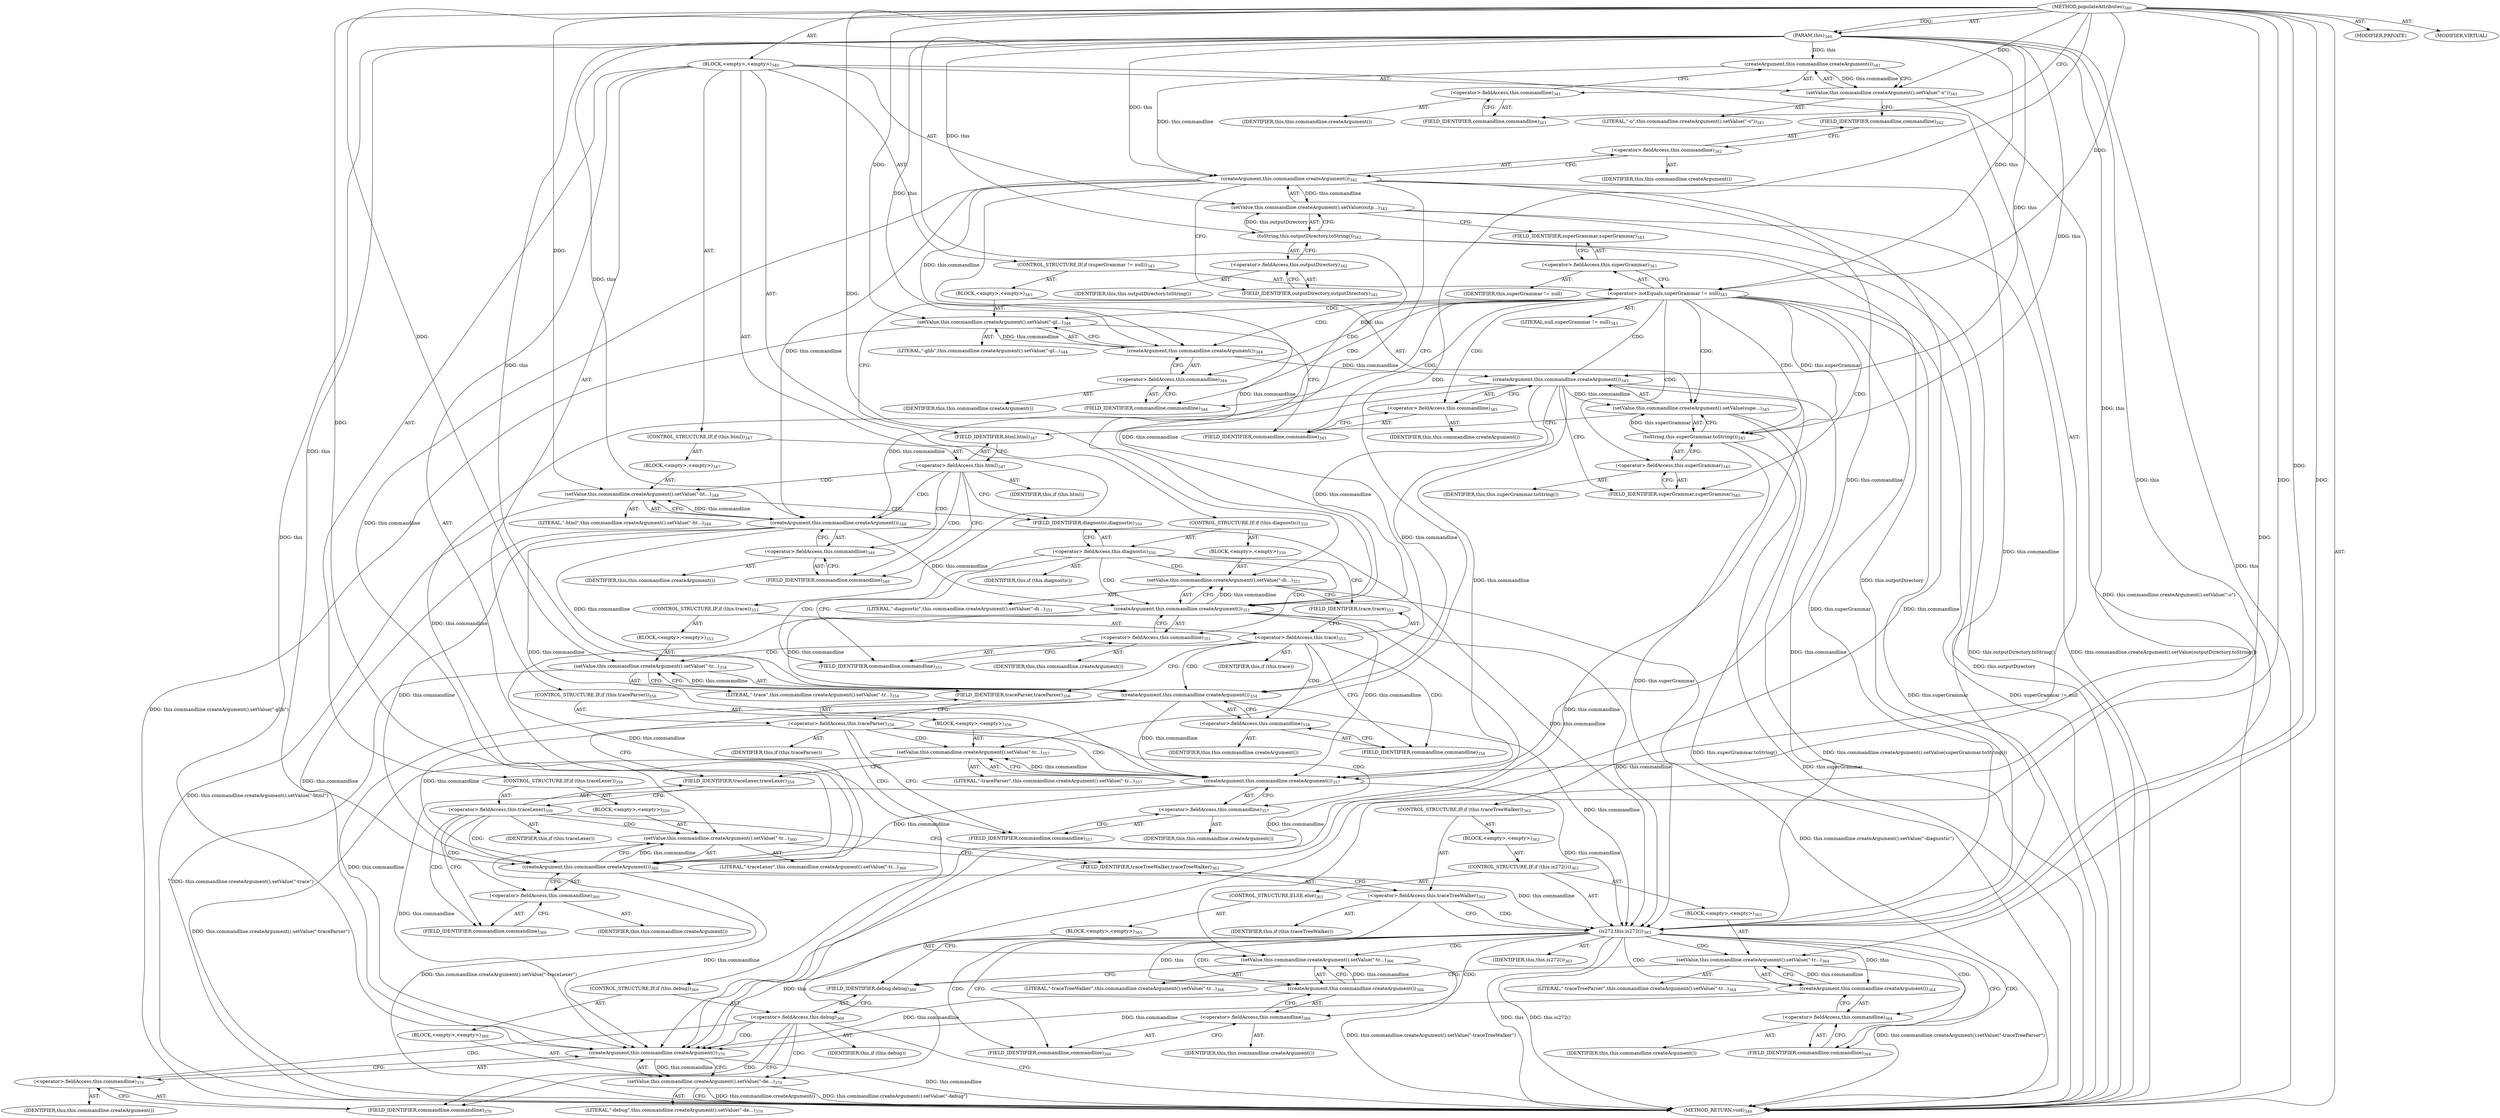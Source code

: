 digraph "populateAttributes" {  
"111669149715" [label = <(METHOD,populateAttributes)<SUB>340</SUB>> ]
"115964117002" [label = <(PARAM,this)<SUB>340</SUB>> ]
"25769803811" [label = <(BLOCK,&lt;empty&gt;,&lt;empty&gt;)<SUB>340</SUB>> ]
"30064771227" [label = <(setValue,this.commandline.createArgument().setValue(&quot;-o&quot;))<SUB>341</SUB>> ]
"30064771228" [label = <(createArgument,this.commandline.createArgument())<SUB>341</SUB>> ]
"30064771229" [label = <(&lt;operator&gt;.fieldAccess,this.commandline)<SUB>341</SUB>> ]
"68719476862" [label = <(IDENTIFIER,this,this.commandline.createArgument())> ]
"55834574889" [label = <(FIELD_IDENTIFIER,commandline,commandline)<SUB>341</SUB>> ]
"90194313245" [label = <(LITERAL,&quot;-o&quot;,this.commandline.createArgument().setValue(&quot;-o&quot;))<SUB>341</SUB>> ]
"30064771230" [label = <(setValue,this.commandline.createArgument().setValue(outp...)<SUB>342</SUB>> ]
"30064771231" [label = <(createArgument,this.commandline.createArgument())<SUB>342</SUB>> ]
"30064771232" [label = <(&lt;operator&gt;.fieldAccess,this.commandline)<SUB>342</SUB>> ]
"68719476863" [label = <(IDENTIFIER,this,this.commandline.createArgument())> ]
"55834574890" [label = <(FIELD_IDENTIFIER,commandline,commandline)<SUB>342</SUB>> ]
"30064771233" [label = <(toString,this.outputDirectory.toString())<SUB>342</SUB>> ]
"30064771234" [label = <(&lt;operator&gt;.fieldAccess,this.outputDirectory)<SUB>342</SUB>> ]
"68719476864" [label = <(IDENTIFIER,this,this.outputDirectory.toString())> ]
"55834574891" [label = <(FIELD_IDENTIFIER,outputDirectory,outputDirectory)<SUB>342</SUB>> ]
"47244640270" [label = <(CONTROL_STRUCTURE,IF,if (superGrammar != null))<SUB>343</SUB>> ]
"30064771235" [label = <(&lt;operator&gt;.notEquals,superGrammar != null)<SUB>343</SUB>> ]
"30064771236" [label = <(&lt;operator&gt;.fieldAccess,this.superGrammar)<SUB>343</SUB>> ]
"68719476865" [label = <(IDENTIFIER,this,superGrammar != null)> ]
"55834574892" [label = <(FIELD_IDENTIFIER,superGrammar,superGrammar)<SUB>343</SUB>> ]
"90194313246" [label = <(LITERAL,null,superGrammar != null)<SUB>343</SUB>> ]
"25769803812" [label = <(BLOCK,&lt;empty&gt;,&lt;empty&gt;)<SUB>343</SUB>> ]
"30064771237" [label = <(setValue,this.commandline.createArgument().setValue(&quot;-gl...)<SUB>344</SUB>> ]
"30064771238" [label = <(createArgument,this.commandline.createArgument())<SUB>344</SUB>> ]
"30064771239" [label = <(&lt;operator&gt;.fieldAccess,this.commandline)<SUB>344</SUB>> ]
"68719476866" [label = <(IDENTIFIER,this,this.commandline.createArgument())> ]
"55834574893" [label = <(FIELD_IDENTIFIER,commandline,commandline)<SUB>344</SUB>> ]
"90194313247" [label = <(LITERAL,&quot;-glib&quot;,this.commandline.createArgument().setValue(&quot;-gl...)<SUB>344</SUB>> ]
"30064771240" [label = <(setValue,this.commandline.createArgument().setValue(supe...)<SUB>345</SUB>> ]
"30064771241" [label = <(createArgument,this.commandline.createArgument())<SUB>345</SUB>> ]
"30064771242" [label = <(&lt;operator&gt;.fieldAccess,this.commandline)<SUB>345</SUB>> ]
"68719476867" [label = <(IDENTIFIER,this,this.commandline.createArgument())> ]
"55834574894" [label = <(FIELD_IDENTIFIER,commandline,commandline)<SUB>345</SUB>> ]
"30064771243" [label = <(toString,this.superGrammar.toString())<SUB>345</SUB>> ]
"30064771244" [label = <(&lt;operator&gt;.fieldAccess,this.superGrammar)<SUB>345</SUB>> ]
"68719476868" [label = <(IDENTIFIER,this,this.superGrammar.toString())> ]
"55834574895" [label = <(FIELD_IDENTIFIER,superGrammar,superGrammar)<SUB>345</SUB>> ]
"47244640271" [label = <(CONTROL_STRUCTURE,IF,if (this.html))<SUB>347</SUB>> ]
"30064771245" [label = <(&lt;operator&gt;.fieldAccess,this.html)<SUB>347</SUB>> ]
"68719476869" [label = <(IDENTIFIER,this,if (this.html))> ]
"55834574896" [label = <(FIELD_IDENTIFIER,html,html)<SUB>347</SUB>> ]
"25769803813" [label = <(BLOCK,&lt;empty&gt;,&lt;empty&gt;)<SUB>347</SUB>> ]
"30064771246" [label = <(setValue,this.commandline.createArgument().setValue(&quot;-ht...)<SUB>348</SUB>> ]
"30064771247" [label = <(createArgument,this.commandline.createArgument())<SUB>348</SUB>> ]
"30064771248" [label = <(&lt;operator&gt;.fieldAccess,this.commandline)<SUB>348</SUB>> ]
"68719476870" [label = <(IDENTIFIER,this,this.commandline.createArgument())> ]
"55834574897" [label = <(FIELD_IDENTIFIER,commandline,commandline)<SUB>348</SUB>> ]
"90194313248" [label = <(LITERAL,&quot;-html&quot;,this.commandline.createArgument().setValue(&quot;-ht...)<SUB>348</SUB>> ]
"47244640272" [label = <(CONTROL_STRUCTURE,IF,if (this.diagnostic))<SUB>350</SUB>> ]
"30064771249" [label = <(&lt;operator&gt;.fieldAccess,this.diagnostic)<SUB>350</SUB>> ]
"68719476871" [label = <(IDENTIFIER,this,if (this.diagnostic))> ]
"55834574898" [label = <(FIELD_IDENTIFIER,diagnostic,diagnostic)<SUB>350</SUB>> ]
"25769803814" [label = <(BLOCK,&lt;empty&gt;,&lt;empty&gt;)<SUB>350</SUB>> ]
"30064771250" [label = <(setValue,this.commandline.createArgument().setValue(&quot;-di...)<SUB>351</SUB>> ]
"30064771251" [label = <(createArgument,this.commandline.createArgument())<SUB>351</SUB>> ]
"30064771252" [label = <(&lt;operator&gt;.fieldAccess,this.commandline)<SUB>351</SUB>> ]
"68719476872" [label = <(IDENTIFIER,this,this.commandline.createArgument())> ]
"55834574899" [label = <(FIELD_IDENTIFIER,commandline,commandline)<SUB>351</SUB>> ]
"90194313249" [label = <(LITERAL,&quot;-diagnostic&quot;,this.commandline.createArgument().setValue(&quot;-di...)<SUB>351</SUB>> ]
"47244640273" [label = <(CONTROL_STRUCTURE,IF,if (this.trace))<SUB>353</SUB>> ]
"30064771253" [label = <(&lt;operator&gt;.fieldAccess,this.trace)<SUB>353</SUB>> ]
"68719476873" [label = <(IDENTIFIER,this,if (this.trace))> ]
"55834574900" [label = <(FIELD_IDENTIFIER,trace,trace)<SUB>353</SUB>> ]
"25769803815" [label = <(BLOCK,&lt;empty&gt;,&lt;empty&gt;)<SUB>353</SUB>> ]
"30064771254" [label = <(setValue,this.commandline.createArgument().setValue(&quot;-tr...)<SUB>354</SUB>> ]
"30064771255" [label = <(createArgument,this.commandline.createArgument())<SUB>354</SUB>> ]
"30064771256" [label = <(&lt;operator&gt;.fieldAccess,this.commandline)<SUB>354</SUB>> ]
"68719476874" [label = <(IDENTIFIER,this,this.commandline.createArgument())> ]
"55834574901" [label = <(FIELD_IDENTIFIER,commandline,commandline)<SUB>354</SUB>> ]
"90194313250" [label = <(LITERAL,&quot;-trace&quot;,this.commandline.createArgument().setValue(&quot;-tr...)<SUB>354</SUB>> ]
"47244640274" [label = <(CONTROL_STRUCTURE,IF,if (this.traceParser))<SUB>356</SUB>> ]
"30064771257" [label = <(&lt;operator&gt;.fieldAccess,this.traceParser)<SUB>356</SUB>> ]
"68719476875" [label = <(IDENTIFIER,this,if (this.traceParser))> ]
"55834574902" [label = <(FIELD_IDENTIFIER,traceParser,traceParser)<SUB>356</SUB>> ]
"25769803816" [label = <(BLOCK,&lt;empty&gt;,&lt;empty&gt;)<SUB>356</SUB>> ]
"30064771258" [label = <(setValue,this.commandline.createArgument().setValue(&quot;-tr...)<SUB>357</SUB>> ]
"30064771259" [label = <(createArgument,this.commandline.createArgument())<SUB>357</SUB>> ]
"30064771260" [label = <(&lt;operator&gt;.fieldAccess,this.commandline)<SUB>357</SUB>> ]
"68719476876" [label = <(IDENTIFIER,this,this.commandline.createArgument())> ]
"55834574903" [label = <(FIELD_IDENTIFIER,commandline,commandline)<SUB>357</SUB>> ]
"90194313251" [label = <(LITERAL,&quot;-traceParser&quot;,this.commandline.createArgument().setValue(&quot;-tr...)<SUB>357</SUB>> ]
"47244640275" [label = <(CONTROL_STRUCTURE,IF,if (this.traceLexer))<SUB>359</SUB>> ]
"30064771261" [label = <(&lt;operator&gt;.fieldAccess,this.traceLexer)<SUB>359</SUB>> ]
"68719476877" [label = <(IDENTIFIER,this,if (this.traceLexer))> ]
"55834574904" [label = <(FIELD_IDENTIFIER,traceLexer,traceLexer)<SUB>359</SUB>> ]
"25769803817" [label = <(BLOCK,&lt;empty&gt;,&lt;empty&gt;)<SUB>359</SUB>> ]
"30064771262" [label = <(setValue,this.commandline.createArgument().setValue(&quot;-tr...)<SUB>360</SUB>> ]
"30064771263" [label = <(createArgument,this.commandline.createArgument())<SUB>360</SUB>> ]
"30064771264" [label = <(&lt;operator&gt;.fieldAccess,this.commandline)<SUB>360</SUB>> ]
"68719476878" [label = <(IDENTIFIER,this,this.commandline.createArgument())> ]
"55834574905" [label = <(FIELD_IDENTIFIER,commandline,commandline)<SUB>360</SUB>> ]
"90194313252" [label = <(LITERAL,&quot;-traceLexer&quot;,this.commandline.createArgument().setValue(&quot;-tr...)<SUB>360</SUB>> ]
"47244640276" [label = <(CONTROL_STRUCTURE,IF,if (this.traceTreeWalker))<SUB>362</SUB>> ]
"30064771265" [label = <(&lt;operator&gt;.fieldAccess,this.traceTreeWalker)<SUB>362</SUB>> ]
"68719476879" [label = <(IDENTIFIER,this,if (this.traceTreeWalker))> ]
"55834574906" [label = <(FIELD_IDENTIFIER,traceTreeWalker,traceTreeWalker)<SUB>362</SUB>> ]
"25769803818" [label = <(BLOCK,&lt;empty&gt;,&lt;empty&gt;)<SUB>362</SUB>> ]
"47244640277" [label = <(CONTROL_STRUCTURE,IF,if (this.is272()))<SUB>363</SUB>> ]
"30064771266" [label = <(is272,this.is272())<SUB>363</SUB>> ]
"68719476761" [label = <(IDENTIFIER,this,this.is272())<SUB>363</SUB>> ]
"25769803819" [label = <(BLOCK,&lt;empty&gt;,&lt;empty&gt;)<SUB>363</SUB>> ]
"30064771267" [label = <(setValue,this.commandline.createArgument().setValue(&quot;-tr...)<SUB>364</SUB>> ]
"30064771268" [label = <(createArgument,this.commandline.createArgument())<SUB>364</SUB>> ]
"30064771269" [label = <(&lt;operator&gt;.fieldAccess,this.commandline)<SUB>364</SUB>> ]
"68719476880" [label = <(IDENTIFIER,this,this.commandline.createArgument())> ]
"55834574907" [label = <(FIELD_IDENTIFIER,commandline,commandline)<SUB>364</SUB>> ]
"90194313253" [label = <(LITERAL,&quot;-traceTreeParser&quot;,this.commandline.createArgument().setValue(&quot;-tr...)<SUB>364</SUB>> ]
"47244640278" [label = <(CONTROL_STRUCTURE,ELSE,else)<SUB>365</SUB>> ]
"25769803820" [label = <(BLOCK,&lt;empty&gt;,&lt;empty&gt;)<SUB>365</SUB>> ]
"30064771270" [label = <(setValue,this.commandline.createArgument().setValue(&quot;-tr...)<SUB>366</SUB>> ]
"30064771271" [label = <(createArgument,this.commandline.createArgument())<SUB>366</SUB>> ]
"30064771272" [label = <(&lt;operator&gt;.fieldAccess,this.commandline)<SUB>366</SUB>> ]
"68719476881" [label = <(IDENTIFIER,this,this.commandline.createArgument())> ]
"55834574908" [label = <(FIELD_IDENTIFIER,commandline,commandline)<SUB>366</SUB>> ]
"90194313254" [label = <(LITERAL,&quot;-traceTreeWalker&quot;,this.commandline.createArgument().setValue(&quot;-tr...)<SUB>366</SUB>> ]
"47244640279" [label = <(CONTROL_STRUCTURE,IF,if (this.debug))<SUB>369</SUB>> ]
"30064771273" [label = <(&lt;operator&gt;.fieldAccess,this.debug)<SUB>369</SUB>> ]
"68719476882" [label = <(IDENTIFIER,this,if (this.debug))> ]
"55834574909" [label = <(FIELD_IDENTIFIER,debug,debug)<SUB>369</SUB>> ]
"25769803821" [label = <(BLOCK,&lt;empty&gt;,&lt;empty&gt;)<SUB>369</SUB>> ]
"30064771274" [label = <(setValue,this.commandline.createArgument().setValue(&quot;-de...)<SUB>370</SUB>> ]
"30064771275" [label = <(createArgument,this.commandline.createArgument())<SUB>370</SUB>> ]
"30064771276" [label = <(&lt;operator&gt;.fieldAccess,this.commandline)<SUB>370</SUB>> ]
"68719476883" [label = <(IDENTIFIER,this,this.commandline.createArgument())> ]
"55834574910" [label = <(FIELD_IDENTIFIER,commandline,commandline)<SUB>370</SUB>> ]
"90194313255" [label = <(LITERAL,&quot;-debug&quot;,this.commandline.createArgument().setValue(&quot;-de...)<SUB>370</SUB>> ]
"133143986228" [label = <(MODIFIER,PRIVATE)> ]
"133143986229" [label = <(MODIFIER,VIRTUAL)> ]
"128849018899" [label = <(METHOD_RETURN,void)<SUB>340</SUB>> ]
  "111669149715" -> "115964117002"  [ label = "AST: "] 
  "111669149715" -> "25769803811"  [ label = "AST: "] 
  "111669149715" -> "133143986228"  [ label = "AST: "] 
  "111669149715" -> "133143986229"  [ label = "AST: "] 
  "111669149715" -> "128849018899"  [ label = "AST: "] 
  "25769803811" -> "30064771227"  [ label = "AST: "] 
  "25769803811" -> "30064771230"  [ label = "AST: "] 
  "25769803811" -> "47244640270"  [ label = "AST: "] 
  "25769803811" -> "47244640271"  [ label = "AST: "] 
  "25769803811" -> "47244640272"  [ label = "AST: "] 
  "25769803811" -> "47244640273"  [ label = "AST: "] 
  "25769803811" -> "47244640274"  [ label = "AST: "] 
  "25769803811" -> "47244640275"  [ label = "AST: "] 
  "25769803811" -> "47244640276"  [ label = "AST: "] 
  "25769803811" -> "47244640279"  [ label = "AST: "] 
  "30064771227" -> "30064771228"  [ label = "AST: "] 
  "30064771227" -> "90194313245"  [ label = "AST: "] 
  "30064771228" -> "30064771229"  [ label = "AST: "] 
  "30064771229" -> "68719476862"  [ label = "AST: "] 
  "30064771229" -> "55834574889"  [ label = "AST: "] 
  "30064771230" -> "30064771231"  [ label = "AST: "] 
  "30064771230" -> "30064771233"  [ label = "AST: "] 
  "30064771231" -> "30064771232"  [ label = "AST: "] 
  "30064771232" -> "68719476863"  [ label = "AST: "] 
  "30064771232" -> "55834574890"  [ label = "AST: "] 
  "30064771233" -> "30064771234"  [ label = "AST: "] 
  "30064771234" -> "68719476864"  [ label = "AST: "] 
  "30064771234" -> "55834574891"  [ label = "AST: "] 
  "47244640270" -> "30064771235"  [ label = "AST: "] 
  "47244640270" -> "25769803812"  [ label = "AST: "] 
  "30064771235" -> "30064771236"  [ label = "AST: "] 
  "30064771235" -> "90194313246"  [ label = "AST: "] 
  "30064771236" -> "68719476865"  [ label = "AST: "] 
  "30064771236" -> "55834574892"  [ label = "AST: "] 
  "25769803812" -> "30064771237"  [ label = "AST: "] 
  "25769803812" -> "30064771240"  [ label = "AST: "] 
  "30064771237" -> "30064771238"  [ label = "AST: "] 
  "30064771237" -> "90194313247"  [ label = "AST: "] 
  "30064771238" -> "30064771239"  [ label = "AST: "] 
  "30064771239" -> "68719476866"  [ label = "AST: "] 
  "30064771239" -> "55834574893"  [ label = "AST: "] 
  "30064771240" -> "30064771241"  [ label = "AST: "] 
  "30064771240" -> "30064771243"  [ label = "AST: "] 
  "30064771241" -> "30064771242"  [ label = "AST: "] 
  "30064771242" -> "68719476867"  [ label = "AST: "] 
  "30064771242" -> "55834574894"  [ label = "AST: "] 
  "30064771243" -> "30064771244"  [ label = "AST: "] 
  "30064771244" -> "68719476868"  [ label = "AST: "] 
  "30064771244" -> "55834574895"  [ label = "AST: "] 
  "47244640271" -> "30064771245"  [ label = "AST: "] 
  "47244640271" -> "25769803813"  [ label = "AST: "] 
  "30064771245" -> "68719476869"  [ label = "AST: "] 
  "30064771245" -> "55834574896"  [ label = "AST: "] 
  "25769803813" -> "30064771246"  [ label = "AST: "] 
  "30064771246" -> "30064771247"  [ label = "AST: "] 
  "30064771246" -> "90194313248"  [ label = "AST: "] 
  "30064771247" -> "30064771248"  [ label = "AST: "] 
  "30064771248" -> "68719476870"  [ label = "AST: "] 
  "30064771248" -> "55834574897"  [ label = "AST: "] 
  "47244640272" -> "30064771249"  [ label = "AST: "] 
  "47244640272" -> "25769803814"  [ label = "AST: "] 
  "30064771249" -> "68719476871"  [ label = "AST: "] 
  "30064771249" -> "55834574898"  [ label = "AST: "] 
  "25769803814" -> "30064771250"  [ label = "AST: "] 
  "30064771250" -> "30064771251"  [ label = "AST: "] 
  "30064771250" -> "90194313249"  [ label = "AST: "] 
  "30064771251" -> "30064771252"  [ label = "AST: "] 
  "30064771252" -> "68719476872"  [ label = "AST: "] 
  "30064771252" -> "55834574899"  [ label = "AST: "] 
  "47244640273" -> "30064771253"  [ label = "AST: "] 
  "47244640273" -> "25769803815"  [ label = "AST: "] 
  "30064771253" -> "68719476873"  [ label = "AST: "] 
  "30064771253" -> "55834574900"  [ label = "AST: "] 
  "25769803815" -> "30064771254"  [ label = "AST: "] 
  "30064771254" -> "30064771255"  [ label = "AST: "] 
  "30064771254" -> "90194313250"  [ label = "AST: "] 
  "30064771255" -> "30064771256"  [ label = "AST: "] 
  "30064771256" -> "68719476874"  [ label = "AST: "] 
  "30064771256" -> "55834574901"  [ label = "AST: "] 
  "47244640274" -> "30064771257"  [ label = "AST: "] 
  "47244640274" -> "25769803816"  [ label = "AST: "] 
  "30064771257" -> "68719476875"  [ label = "AST: "] 
  "30064771257" -> "55834574902"  [ label = "AST: "] 
  "25769803816" -> "30064771258"  [ label = "AST: "] 
  "30064771258" -> "30064771259"  [ label = "AST: "] 
  "30064771258" -> "90194313251"  [ label = "AST: "] 
  "30064771259" -> "30064771260"  [ label = "AST: "] 
  "30064771260" -> "68719476876"  [ label = "AST: "] 
  "30064771260" -> "55834574903"  [ label = "AST: "] 
  "47244640275" -> "30064771261"  [ label = "AST: "] 
  "47244640275" -> "25769803817"  [ label = "AST: "] 
  "30064771261" -> "68719476877"  [ label = "AST: "] 
  "30064771261" -> "55834574904"  [ label = "AST: "] 
  "25769803817" -> "30064771262"  [ label = "AST: "] 
  "30064771262" -> "30064771263"  [ label = "AST: "] 
  "30064771262" -> "90194313252"  [ label = "AST: "] 
  "30064771263" -> "30064771264"  [ label = "AST: "] 
  "30064771264" -> "68719476878"  [ label = "AST: "] 
  "30064771264" -> "55834574905"  [ label = "AST: "] 
  "47244640276" -> "30064771265"  [ label = "AST: "] 
  "47244640276" -> "25769803818"  [ label = "AST: "] 
  "30064771265" -> "68719476879"  [ label = "AST: "] 
  "30064771265" -> "55834574906"  [ label = "AST: "] 
  "25769803818" -> "47244640277"  [ label = "AST: "] 
  "47244640277" -> "30064771266"  [ label = "AST: "] 
  "47244640277" -> "25769803819"  [ label = "AST: "] 
  "47244640277" -> "47244640278"  [ label = "AST: "] 
  "30064771266" -> "68719476761"  [ label = "AST: "] 
  "25769803819" -> "30064771267"  [ label = "AST: "] 
  "30064771267" -> "30064771268"  [ label = "AST: "] 
  "30064771267" -> "90194313253"  [ label = "AST: "] 
  "30064771268" -> "30064771269"  [ label = "AST: "] 
  "30064771269" -> "68719476880"  [ label = "AST: "] 
  "30064771269" -> "55834574907"  [ label = "AST: "] 
  "47244640278" -> "25769803820"  [ label = "AST: "] 
  "25769803820" -> "30064771270"  [ label = "AST: "] 
  "30064771270" -> "30064771271"  [ label = "AST: "] 
  "30064771270" -> "90194313254"  [ label = "AST: "] 
  "30064771271" -> "30064771272"  [ label = "AST: "] 
  "30064771272" -> "68719476881"  [ label = "AST: "] 
  "30064771272" -> "55834574908"  [ label = "AST: "] 
  "47244640279" -> "30064771273"  [ label = "AST: "] 
  "47244640279" -> "25769803821"  [ label = "AST: "] 
  "30064771273" -> "68719476882"  [ label = "AST: "] 
  "30064771273" -> "55834574909"  [ label = "AST: "] 
  "25769803821" -> "30064771274"  [ label = "AST: "] 
  "30064771274" -> "30064771275"  [ label = "AST: "] 
  "30064771274" -> "90194313255"  [ label = "AST: "] 
  "30064771275" -> "30064771276"  [ label = "AST: "] 
  "30064771276" -> "68719476883"  [ label = "AST: "] 
  "30064771276" -> "55834574910"  [ label = "AST: "] 
  "30064771227" -> "55834574890"  [ label = "CFG: "] 
  "30064771230" -> "55834574892"  [ label = "CFG: "] 
  "30064771228" -> "30064771227"  [ label = "CFG: "] 
  "30064771231" -> "55834574891"  [ label = "CFG: "] 
  "30064771233" -> "30064771230"  [ label = "CFG: "] 
  "30064771235" -> "55834574893"  [ label = "CFG: "] 
  "30064771235" -> "55834574896"  [ label = "CFG: "] 
  "30064771245" -> "55834574897"  [ label = "CFG: "] 
  "30064771245" -> "55834574898"  [ label = "CFG: "] 
  "30064771249" -> "55834574899"  [ label = "CFG: "] 
  "30064771249" -> "55834574900"  [ label = "CFG: "] 
  "30064771253" -> "55834574901"  [ label = "CFG: "] 
  "30064771253" -> "55834574902"  [ label = "CFG: "] 
  "30064771257" -> "55834574903"  [ label = "CFG: "] 
  "30064771257" -> "55834574904"  [ label = "CFG: "] 
  "30064771261" -> "55834574905"  [ label = "CFG: "] 
  "30064771261" -> "55834574906"  [ label = "CFG: "] 
  "30064771265" -> "30064771266"  [ label = "CFG: "] 
  "30064771265" -> "55834574909"  [ label = "CFG: "] 
  "30064771273" -> "128849018899"  [ label = "CFG: "] 
  "30064771273" -> "55834574910"  [ label = "CFG: "] 
  "30064771229" -> "30064771228"  [ label = "CFG: "] 
  "30064771232" -> "30064771231"  [ label = "CFG: "] 
  "30064771234" -> "30064771233"  [ label = "CFG: "] 
  "30064771236" -> "30064771235"  [ label = "CFG: "] 
  "30064771237" -> "55834574894"  [ label = "CFG: "] 
  "30064771240" -> "55834574896"  [ label = "CFG: "] 
  "55834574896" -> "30064771245"  [ label = "CFG: "] 
  "30064771246" -> "55834574898"  [ label = "CFG: "] 
  "55834574898" -> "30064771249"  [ label = "CFG: "] 
  "30064771250" -> "55834574900"  [ label = "CFG: "] 
  "55834574900" -> "30064771253"  [ label = "CFG: "] 
  "30064771254" -> "55834574902"  [ label = "CFG: "] 
  "55834574902" -> "30064771257"  [ label = "CFG: "] 
  "30064771258" -> "55834574904"  [ label = "CFG: "] 
  "55834574904" -> "30064771261"  [ label = "CFG: "] 
  "30064771262" -> "55834574906"  [ label = "CFG: "] 
  "55834574906" -> "30064771265"  [ label = "CFG: "] 
  "55834574909" -> "30064771273"  [ label = "CFG: "] 
  "30064771274" -> "128849018899"  [ label = "CFG: "] 
  "55834574889" -> "30064771229"  [ label = "CFG: "] 
  "55834574890" -> "30064771232"  [ label = "CFG: "] 
  "55834574891" -> "30064771234"  [ label = "CFG: "] 
  "55834574892" -> "30064771236"  [ label = "CFG: "] 
  "30064771238" -> "30064771237"  [ label = "CFG: "] 
  "30064771241" -> "55834574895"  [ label = "CFG: "] 
  "30064771243" -> "30064771240"  [ label = "CFG: "] 
  "30064771247" -> "30064771246"  [ label = "CFG: "] 
  "30064771251" -> "30064771250"  [ label = "CFG: "] 
  "30064771255" -> "30064771254"  [ label = "CFG: "] 
  "30064771259" -> "30064771258"  [ label = "CFG: "] 
  "30064771263" -> "30064771262"  [ label = "CFG: "] 
  "30064771266" -> "55834574907"  [ label = "CFG: "] 
  "30064771266" -> "55834574908"  [ label = "CFG: "] 
  "30064771275" -> "30064771274"  [ label = "CFG: "] 
  "30064771239" -> "30064771238"  [ label = "CFG: "] 
  "30064771242" -> "30064771241"  [ label = "CFG: "] 
  "30064771244" -> "30064771243"  [ label = "CFG: "] 
  "30064771248" -> "30064771247"  [ label = "CFG: "] 
  "30064771252" -> "30064771251"  [ label = "CFG: "] 
  "30064771256" -> "30064771255"  [ label = "CFG: "] 
  "30064771260" -> "30064771259"  [ label = "CFG: "] 
  "30064771264" -> "30064771263"  [ label = "CFG: "] 
  "30064771267" -> "55834574909"  [ label = "CFG: "] 
  "30064771276" -> "30064771275"  [ label = "CFG: "] 
  "55834574893" -> "30064771239"  [ label = "CFG: "] 
  "55834574894" -> "30064771242"  [ label = "CFG: "] 
  "55834574895" -> "30064771244"  [ label = "CFG: "] 
  "55834574897" -> "30064771248"  [ label = "CFG: "] 
  "55834574899" -> "30064771252"  [ label = "CFG: "] 
  "55834574901" -> "30064771256"  [ label = "CFG: "] 
  "55834574903" -> "30064771260"  [ label = "CFG: "] 
  "55834574905" -> "30064771264"  [ label = "CFG: "] 
  "30064771268" -> "30064771267"  [ label = "CFG: "] 
  "30064771270" -> "55834574909"  [ label = "CFG: "] 
  "55834574910" -> "30064771276"  [ label = "CFG: "] 
  "30064771269" -> "30064771268"  [ label = "CFG: "] 
  "30064771271" -> "30064771270"  [ label = "CFG: "] 
  "55834574907" -> "30064771269"  [ label = "CFG: "] 
  "30064771272" -> "30064771271"  [ label = "CFG: "] 
  "55834574908" -> "30064771272"  [ label = "CFG: "] 
  "111669149715" -> "55834574889"  [ label = "CFG: "] 
  "115964117002" -> "128849018899"  [ label = "DDG: this"] 
  "30064771227" -> "128849018899"  [ label = "DDG: this.commandline.createArgument().setValue(&quot;-o&quot;)"] 
  "30064771233" -> "128849018899"  [ label = "DDG: this.outputDirectory"] 
  "30064771230" -> "128849018899"  [ label = "DDG: this.outputDirectory.toString()"] 
  "30064771230" -> "128849018899"  [ label = "DDG: this.commandline.createArgument().setValue(outputDirectory.toString())"] 
  "30064771235" -> "128849018899"  [ label = "DDG: this.superGrammar"] 
  "30064771235" -> "128849018899"  [ label = "DDG: superGrammar != null"] 
  "30064771237" -> "128849018899"  [ label = "DDG: this.commandline.createArgument().setValue(&quot;-glib&quot;)"] 
  "30064771243" -> "128849018899"  [ label = "DDG: this.superGrammar"] 
  "30064771240" -> "128849018899"  [ label = "DDG: this.superGrammar.toString()"] 
  "30064771240" -> "128849018899"  [ label = "DDG: this.commandline.createArgument().setValue(superGrammar.toString())"] 
  "30064771246" -> "128849018899"  [ label = "DDG: this.commandline.createArgument().setValue(&quot;-html&quot;)"] 
  "30064771250" -> "128849018899"  [ label = "DDG: this.commandline.createArgument().setValue(&quot;-diagnostic&quot;)"] 
  "30064771254" -> "128849018899"  [ label = "DDG: this.commandline.createArgument().setValue(&quot;-trace&quot;)"] 
  "30064771258" -> "128849018899"  [ label = "DDG: this.commandline.createArgument().setValue(&quot;-traceParser&quot;)"] 
  "30064771262" -> "128849018899"  [ label = "DDG: this.commandline.createArgument().setValue(&quot;-traceLexer&quot;)"] 
  "30064771266" -> "128849018899"  [ label = "DDG: this"] 
  "30064771266" -> "128849018899"  [ label = "DDG: this.is272()"] 
  "30064771270" -> "128849018899"  [ label = "DDG: this.commandline.createArgument().setValue(&quot;-traceTreeWalker&quot;)"] 
  "30064771267" -> "128849018899"  [ label = "DDG: this.commandline.createArgument().setValue(&quot;-traceTreeParser&quot;)"] 
  "30064771275" -> "128849018899"  [ label = "DDG: this.commandline"] 
  "30064771274" -> "128849018899"  [ label = "DDG: this.commandline.createArgument()"] 
  "30064771274" -> "128849018899"  [ label = "DDG: this.commandline.createArgument().setValue(&quot;-debug&quot;)"] 
  "111669149715" -> "115964117002"  [ label = "DDG: "] 
  "30064771228" -> "30064771227"  [ label = "DDG: this.commandline"] 
  "111669149715" -> "30064771227"  [ label = "DDG: "] 
  "30064771231" -> "30064771230"  [ label = "DDG: this.commandline"] 
  "30064771233" -> "30064771230"  [ label = "DDG: this.outputDirectory"] 
  "115964117002" -> "30064771228"  [ label = "DDG: this"] 
  "115964117002" -> "30064771231"  [ label = "DDG: this"] 
  "30064771228" -> "30064771231"  [ label = "DDG: this.commandline"] 
  "115964117002" -> "30064771233"  [ label = "DDG: this"] 
  "115964117002" -> "30064771235"  [ label = "DDG: this"] 
  "111669149715" -> "30064771235"  [ label = "DDG: "] 
  "30064771238" -> "30064771237"  [ label = "DDG: this.commandline"] 
  "111669149715" -> "30064771237"  [ label = "DDG: "] 
  "30064771241" -> "30064771240"  [ label = "DDG: this.commandline"] 
  "30064771243" -> "30064771240"  [ label = "DDG: this.superGrammar"] 
  "30064771247" -> "30064771246"  [ label = "DDG: this.commandline"] 
  "111669149715" -> "30064771246"  [ label = "DDG: "] 
  "30064771251" -> "30064771250"  [ label = "DDG: this.commandline"] 
  "111669149715" -> "30064771250"  [ label = "DDG: "] 
  "30064771255" -> "30064771254"  [ label = "DDG: this.commandline"] 
  "111669149715" -> "30064771254"  [ label = "DDG: "] 
  "30064771259" -> "30064771258"  [ label = "DDG: this.commandline"] 
  "111669149715" -> "30064771258"  [ label = "DDG: "] 
  "30064771263" -> "30064771262"  [ label = "DDG: this.commandline"] 
  "111669149715" -> "30064771262"  [ label = "DDG: "] 
  "30064771275" -> "30064771274"  [ label = "DDG: this.commandline"] 
  "111669149715" -> "30064771274"  [ label = "DDG: "] 
  "115964117002" -> "30064771238"  [ label = "DDG: this"] 
  "30064771231" -> "30064771238"  [ label = "DDG: this.commandline"] 
  "115964117002" -> "30064771241"  [ label = "DDG: this"] 
  "30064771238" -> "30064771241"  [ label = "DDG: this.commandline"] 
  "115964117002" -> "30064771243"  [ label = "DDG: this"] 
  "30064771235" -> "30064771243"  [ label = "DDG: this.superGrammar"] 
  "115964117002" -> "30064771247"  [ label = "DDG: this"] 
  "30064771231" -> "30064771247"  [ label = "DDG: this.commandline"] 
  "30064771241" -> "30064771247"  [ label = "DDG: this.commandline"] 
  "115964117002" -> "30064771251"  [ label = "DDG: this"] 
  "30064771231" -> "30064771251"  [ label = "DDG: this.commandline"] 
  "30064771241" -> "30064771251"  [ label = "DDG: this.commandline"] 
  "30064771247" -> "30064771251"  [ label = "DDG: this.commandline"] 
  "115964117002" -> "30064771255"  [ label = "DDG: this"] 
  "30064771231" -> "30064771255"  [ label = "DDG: this.commandline"] 
  "30064771241" -> "30064771255"  [ label = "DDG: this.commandline"] 
  "30064771247" -> "30064771255"  [ label = "DDG: this.commandline"] 
  "30064771251" -> "30064771255"  [ label = "DDG: this.commandline"] 
  "115964117002" -> "30064771259"  [ label = "DDG: this"] 
  "30064771231" -> "30064771259"  [ label = "DDG: this.commandline"] 
  "30064771241" -> "30064771259"  [ label = "DDG: this.commandline"] 
  "30064771247" -> "30064771259"  [ label = "DDG: this.commandline"] 
  "30064771251" -> "30064771259"  [ label = "DDG: this.commandline"] 
  "30064771255" -> "30064771259"  [ label = "DDG: this.commandline"] 
  "115964117002" -> "30064771263"  [ label = "DDG: this"] 
  "30064771231" -> "30064771263"  [ label = "DDG: this.commandline"] 
  "30064771241" -> "30064771263"  [ label = "DDG: this.commandline"] 
  "30064771247" -> "30064771263"  [ label = "DDG: this.commandline"] 
  "30064771251" -> "30064771263"  [ label = "DDG: this.commandline"] 
  "30064771255" -> "30064771263"  [ label = "DDG: this.commandline"] 
  "30064771259" -> "30064771263"  [ label = "DDG: this.commandline"] 
  "115964117002" -> "30064771266"  [ label = "DDG: this"] 
  "30064771231" -> "30064771266"  [ label = "DDG: this.commandline"] 
  "30064771233" -> "30064771266"  [ label = "DDG: this.outputDirectory"] 
  "30064771235" -> "30064771266"  [ label = "DDG: this.superGrammar"] 
  "30064771241" -> "30064771266"  [ label = "DDG: this.commandline"] 
  "30064771243" -> "30064771266"  [ label = "DDG: this.superGrammar"] 
  "30064771247" -> "30064771266"  [ label = "DDG: this.commandline"] 
  "30064771251" -> "30064771266"  [ label = "DDG: this.commandline"] 
  "30064771255" -> "30064771266"  [ label = "DDG: this.commandline"] 
  "30064771259" -> "30064771266"  [ label = "DDG: this.commandline"] 
  "30064771263" -> "30064771266"  [ label = "DDG: this.commandline"] 
  "111669149715" -> "30064771266"  [ label = "DDG: "] 
  "115964117002" -> "30064771275"  [ label = "DDG: this"] 
  "30064771231" -> "30064771275"  [ label = "DDG: this.commandline"] 
  "30064771241" -> "30064771275"  [ label = "DDG: this.commandline"] 
  "30064771247" -> "30064771275"  [ label = "DDG: this.commandline"] 
  "30064771251" -> "30064771275"  [ label = "DDG: this.commandline"] 
  "30064771255" -> "30064771275"  [ label = "DDG: this.commandline"] 
  "30064771259" -> "30064771275"  [ label = "DDG: this.commandline"] 
  "30064771263" -> "30064771275"  [ label = "DDG: this.commandline"] 
  "30064771266" -> "30064771275"  [ label = "DDG: this"] 
  "30064771271" -> "30064771275"  [ label = "DDG: this.commandline"] 
  "30064771268" -> "30064771275"  [ label = "DDG: this.commandline"] 
  "30064771268" -> "30064771267"  [ label = "DDG: this.commandline"] 
  "111669149715" -> "30064771267"  [ label = "DDG: "] 
  "30064771266" -> "30064771268"  [ label = "DDG: this"] 
  "30064771271" -> "30064771270"  [ label = "DDG: this.commandline"] 
  "111669149715" -> "30064771270"  [ label = "DDG: "] 
  "30064771266" -> "30064771271"  [ label = "DDG: this"] 
  "30064771235" -> "30064771244"  [ label = "CDG: "] 
  "30064771235" -> "30064771242"  [ label = "CDG: "] 
  "30064771235" -> "30064771243"  [ label = "CDG: "] 
  "30064771235" -> "30064771240"  [ label = "CDG: "] 
  "30064771235" -> "30064771241"  [ label = "CDG: "] 
  "30064771235" -> "30064771238"  [ label = "CDG: "] 
  "30064771235" -> "30064771239"  [ label = "CDG: "] 
  "30064771235" -> "30064771237"  [ label = "CDG: "] 
  "30064771235" -> "55834574894"  [ label = "CDG: "] 
  "30064771235" -> "55834574895"  [ label = "CDG: "] 
  "30064771235" -> "55834574893"  [ label = "CDG: "] 
  "30064771245" -> "30064771248"  [ label = "CDG: "] 
  "30064771245" -> "30064771246"  [ label = "CDG: "] 
  "30064771245" -> "30064771247"  [ label = "CDG: "] 
  "30064771245" -> "55834574897"  [ label = "CDG: "] 
  "30064771249" -> "30064771252"  [ label = "CDG: "] 
  "30064771249" -> "30064771250"  [ label = "CDG: "] 
  "30064771249" -> "30064771251"  [ label = "CDG: "] 
  "30064771249" -> "55834574899"  [ label = "CDG: "] 
  "30064771253" -> "30064771256"  [ label = "CDG: "] 
  "30064771253" -> "30064771254"  [ label = "CDG: "] 
  "30064771253" -> "30064771255"  [ label = "CDG: "] 
  "30064771253" -> "55834574901"  [ label = "CDG: "] 
  "30064771257" -> "30064771260"  [ label = "CDG: "] 
  "30064771257" -> "30064771258"  [ label = "CDG: "] 
  "30064771257" -> "30064771259"  [ label = "CDG: "] 
  "30064771257" -> "55834574903"  [ label = "CDG: "] 
  "30064771261" -> "30064771264"  [ label = "CDG: "] 
  "30064771261" -> "30064771262"  [ label = "CDG: "] 
  "30064771261" -> "30064771263"  [ label = "CDG: "] 
  "30064771261" -> "55834574905"  [ label = "CDG: "] 
  "30064771265" -> "30064771266"  [ label = "CDG: "] 
  "30064771273" -> "30064771274"  [ label = "CDG: "] 
  "30064771273" -> "30064771275"  [ label = "CDG: "] 
  "30064771273" -> "55834574910"  [ label = "CDG: "] 
  "30064771273" -> "30064771276"  [ label = "CDG: "] 
  "30064771266" -> "30064771272"  [ label = "CDG: "] 
  "30064771266" -> "30064771270"  [ label = "CDG: "] 
  "30064771266" -> "30064771271"  [ label = "CDG: "] 
  "30064771266" -> "30064771268"  [ label = "CDG: "] 
  "30064771266" -> "30064771269"  [ label = "CDG: "] 
  "30064771266" -> "30064771267"  [ label = "CDG: "] 
  "30064771266" -> "55834574908"  [ label = "CDG: "] 
  "30064771266" -> "55834574907"  [ label = "CDG: "] 
}
